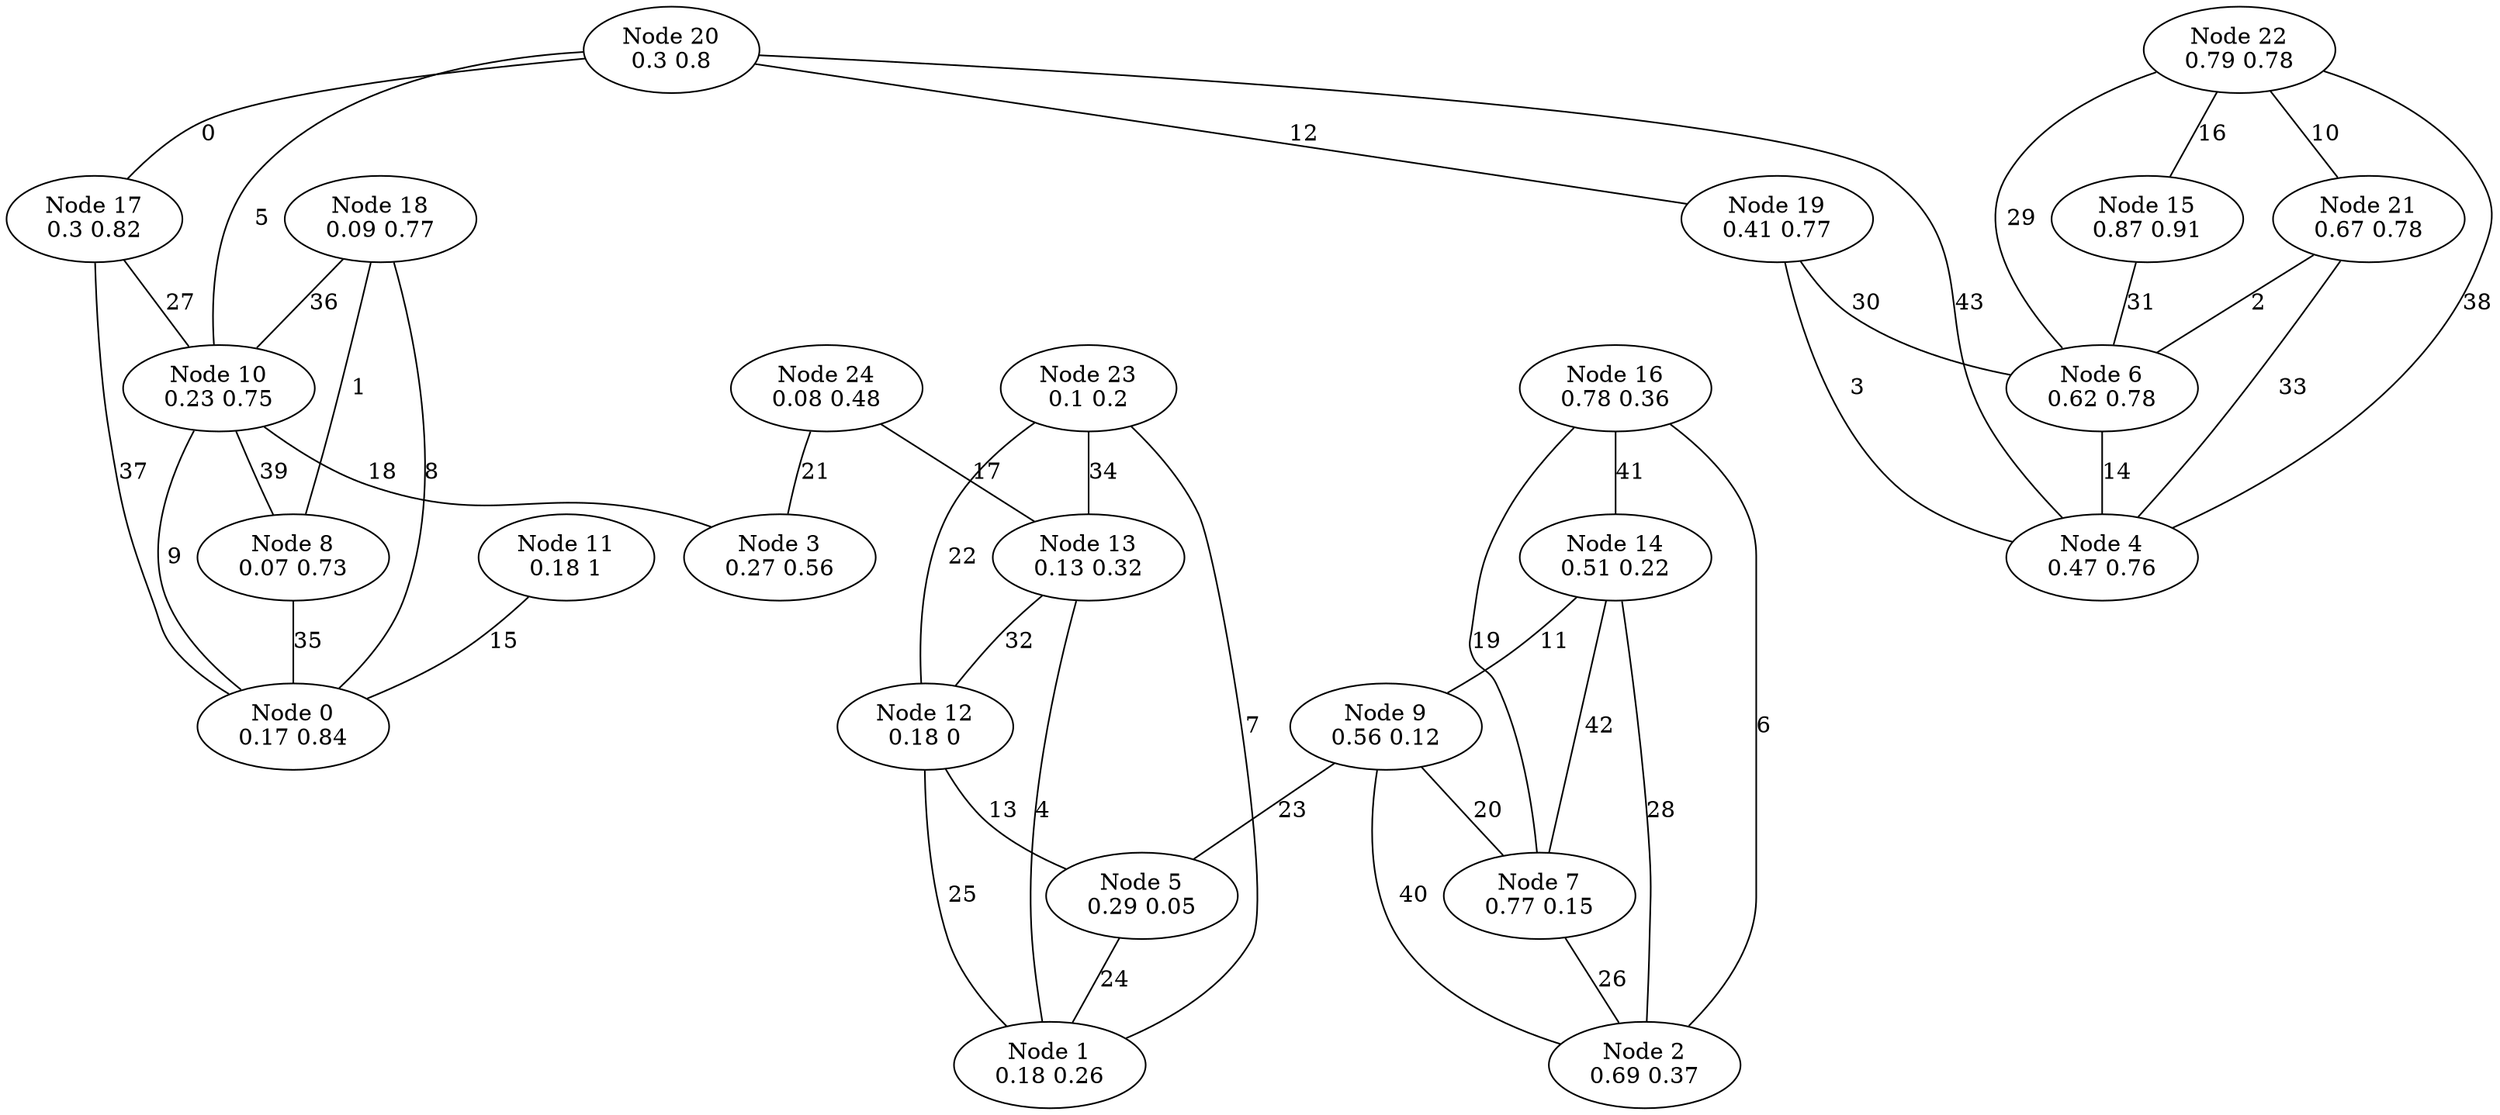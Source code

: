 graph net{
    0 [label="Node 0\n0.17 0.84" pos="0.16926754,0.8403443"]
    1 [label="Node 1\n0.18 0.26" pos="0.18028897,0.26229292"]
    2 [label="Node 2\n0.69 0.37" pos="0.69418126,0.3737257"]
    3 [label="Node 3\n0.27 0.56" pos="0.27269632,0.5625133"]
    4 [label="Node 4\n0.47 0.76" pos="0.47461474,0.76055604"]
    5 [label="Node 5\n0.29 0.05" pos="0.29438323,0.053575993"]
    6 [label="Node 6\n0.62 0.78" pos="0.61524314,0.7802128"]
    7 [label="Node 7\n0.77 0.15" pos="0.76942986,0.15091902"]
    8 [label="Node 8\n0.07 0.73" pos="0.07448971,0.7284633"]
    9 [label="Node 9\n0.56 0.12" pos="0.56293464,0.11528665"]
    10 [label="Node 10\n0.23 0.75" pos="0.22682297,0.7518459"]
    11 [label="Node 11\n0.18 1" pos="0.18194443,0.9959875"]
    12 [label="Node 12\n0.18 0" pos="0.18161184,0.0016148686"]
    13 [label="Node 13\n0.13 0.32" pos="0.13494194,0.32428765"]
    14 [label="Node 14\n0.51 0.22" pos="0.5134284,0.22182256"]
    15 [label="Node 15\n0.87 0.91" pos="0.8702455,0.9097685"]
    16 [label="Node 16\n0.78 0.36" pos="0.78159475,0.35789806"]
    17 [label="Node 17\n0.3 0.82" pos="0.30052775,0.8228986"]
    18 [label="Node 18\n0.09 0.77" pos="0.09357792,0.7672087"]
    19 [label="Node 19\n0.41 0.77" pos="0.41365105,0.7701386"]
    20 [label="Node 20\n0.3 0.8" pos="0.29767787,0.8037305"]
    21 [label="Node 21\n0.67 0.78" pos="0.67405736,0.7812817"]
    22 [label="Node 22\n0.79 0.78" pos="0.7857831,0.77794343"]
    23 [label="Node 23\n0.1 0.2" pos="0.09800714,0.20109272"]
    24 [label="Node 24\n0.08 0.48" pos="0.07688749,0.4774493"]
    20 -- 17 [label="0"]
    18 -- 8 [label="1"]
    21 -- 6 [label="2"]
    19 -- 4 [label="3"]
    13 -- 1 [label="4"]
    20 -- 10 [label="5"]
    16 -- 2 [label="6"]
    23 -- 1 [label="7"]
    18 -- 0 [label="8"]
    10 -- 0 [label="9"]
    22 -- 21 [label="10"]
    14 -- 9 [label="11"]
    20 -- 19 [label="12"]
    12 -- 5 [label="13"]
    6 -- 4 [label="14"]
    11 -- 0 [label="15"]
    22 -- 15 [label="16"]
    24 -- 13 [label="17"]
    10 -- 3 [label="18"]
    16 -- 7 [label="19"]
    9 -- 7 [label="20"]
    24 -- 3 [label="21"]
    23 -- 12 [label="22"]
    9 -- 5 [label="23"]
    5 -- 1 [label="24"]
    12 -- 1 [label="25"]
    7 -- 2 [label="26"]
    17 -- 10 [label="27"]
    14 -- 2 [label="28"]
    22 -- 6 [label="29"]
    19 -- 6 [label="30"]
    15 -- 6 [label="31"]
    13 -- 12 [label="32"]
    21 -- 4 [label="33"]
    23 -- 13 [label="34"]
    8 -- 0 [label="35"]
    18 -- 10 [label="36"]
    17 -- 0 [label="37"]
    22 -- 4 [label="38"]
    10 -- 8 [label="39"]
    9 -- 2 [label="40"]
    16 -- 14 [label="41"]
    14 -- 7 [label="42"]
    20 -- 4 [label="43"]
}
